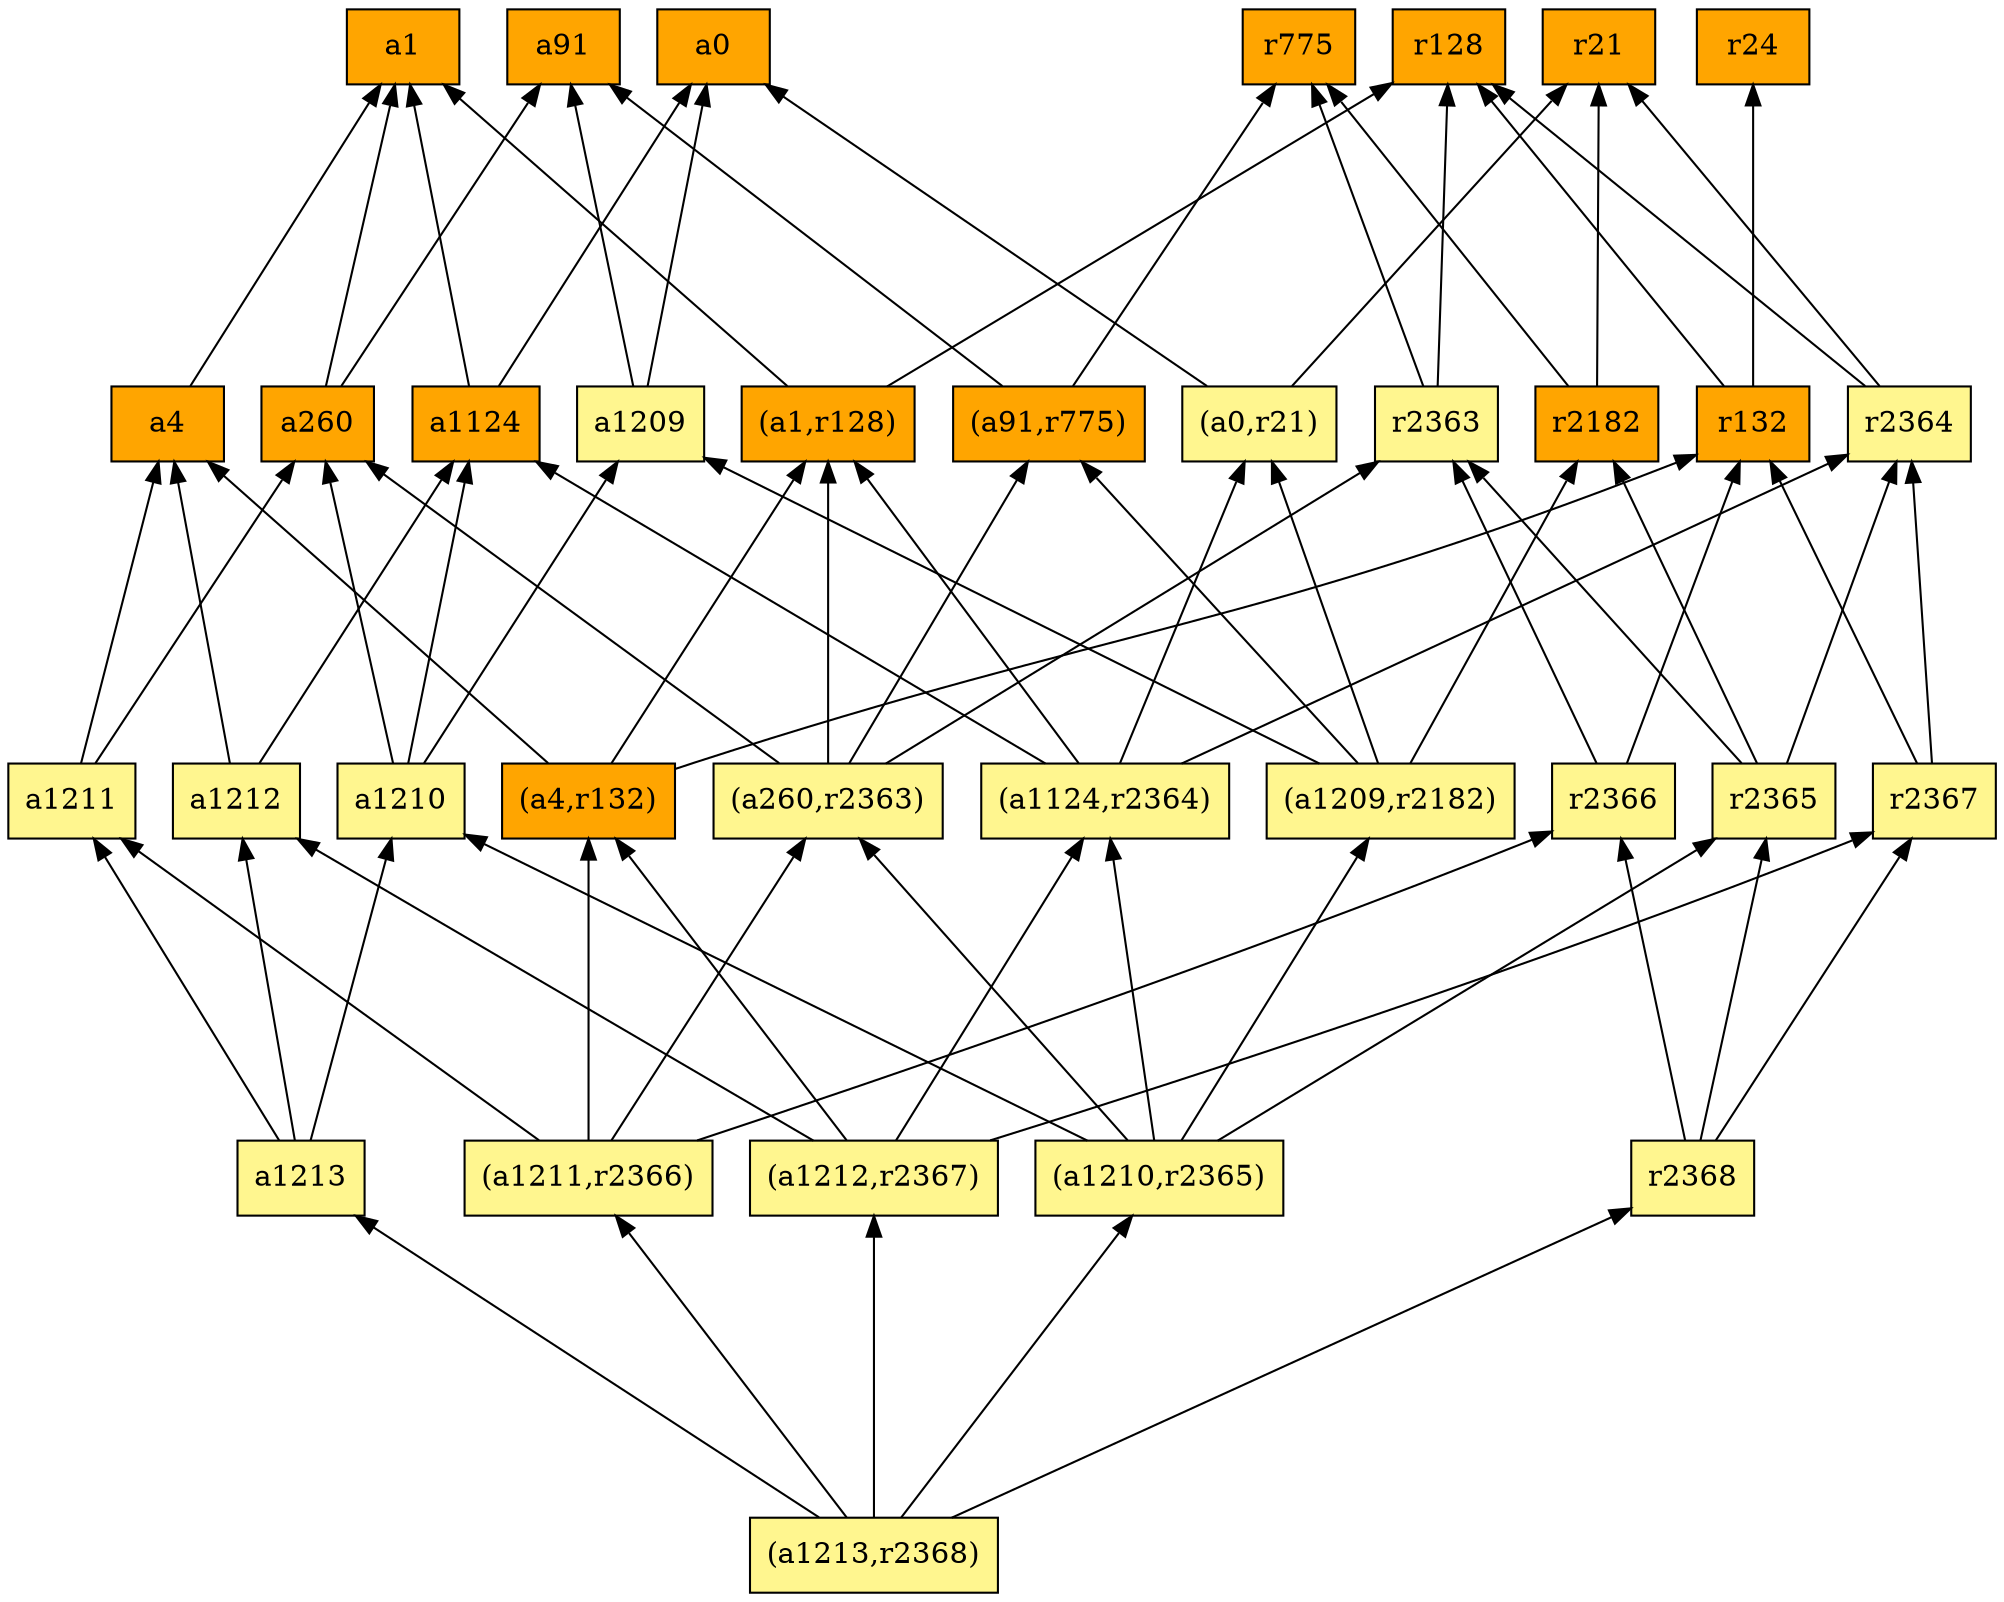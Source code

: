 digraph G {
rankdir=BT;ranksep="2.0";
"(a1213,r2368)" [shape=record,fillcolor=khaki1,style=filled,label="{(a1213,r2368)}"];
"(a1211,r2366)" [shape=record,fillcolor=khaki1,style=filled,label="{(a1211,r2366)}"];
"r2363" [shape=record,fillcolor=khaki1,style=filled,label="{r2363}"];
"r132" [shape=record,fillcolor=orange,style=filled,label="{r132}"];
"(a1,r128)" [shape=record,fillcolor=orange,style=filled,label="{(a1,r128)}"];
"a260" [shape=record,fillcolor=orange,style=filled,label="{a260}"];
"a1211" [shape=record,fillcolor=khaki1,style=filled,label="{a1211}"];
"r2367" [shape=record,fillcolor=khaki1,style=filled,label="{r2367}"];
"a91" [shape=record,fillcolor=orange,style=filled,label="{a91}"];
"(a1209,r2182)" [shape=record,fillcolor=khaki1,style=filled,label="{(a1209,r2182)}"];
"r2365" [shape=record,fillcolor=khaki1,style=filled,label="{r2365}"];
"(a260,r2363)" [shape=record,fillcolor=khaki1,style=filled,label="{(a260,r2363)}"];
"a4" [shape=record,fillcolor=orange,style=filled,label="{a4}"];
"r24" [shape=record,fillcolor=orange,style=filled,label="{r24}"];
"r21" [shape=record,fillcolor=orange,style=filled,label="{r21}"];
"r2368" [shape=record,fillcolor=khaki1,style=filled,label="{r2368}"];
"(a1124,r2364)" [shape=record,fillcolor=khaki1,style=filled,label="{(a1124,r2364)}"];
"a1124" [shape=record,fillcolor=orange,style=filled,label="{a1124}"];
"r2182" [shape=record,fillcolor=orange,style=filled,label="{r2182}"];
"a1212" [shape=record,fillcolor=khaki1,style=filled,label="{a1212}"];
"(a1210,r2365)" [shape=record,fillcolor=khaki1,style=filled,label="{(a1210,r2365)}"];
"(a0,r21)" [shape=record,fillcolor=khaki1,style=filled,label="{(a0,r21)}"];
"a1210" [shape=record,fillcolor=khaki1,style=filled,label="{a1210}"];
"r128" [shape=record,fillcolor=orange,style=filled,label="{r128}"];
"(a1212,r2367)" [shape=record,fillcolor=khaki1,style=filled,label="{(a1212,r2367)}"];
"a1209" [shape=record,fillcolor=khaki1,style=filled,label="{a1209}"];
"a1" [shape=record,fillcolor=orange,style=filled,label="{a1}"];
"(a4,r132)" [shape=record,fillcolor=orange,style=filled,label="{(a4,r132)}"];
"r2366" [shape=record,fillcolor=khaki1,style=filled,label="{r2366}"];
"r2364" [shape=record,fillcolor=khaki1,style=filled,label="{r2364}"];
"r775" [shape=record,fillcolor=orange,style=filled,label="{r775}"];
"(a91,r775)" [shape=record,fillcolor=orange,style=filled,label="{(a91,r775)}"];
"a0" [shape=record,fillcolor=orange,style=filled,label="{a0}"];
"a1213" [shape=record,fillcolor=khaki1,style=filled,label="{a1213}"];
"(a1213,r2368)" -> "(a1211,r2366)"
"(a1213,r2368)" -> "(a1210,r2365)"
"(a1213,r2368)" -> "r2368"
"(a1213,r2368)" -> "a1213"
"(a1213,r2368)" -> "(a1212,r2367)"
"(a1211,r2366)" -> "(a4,r132)"
"(a1211,r2366)" -> "r2366"
"(a1211,r2366)" -> "(a260,r2363)"
"(a1211,r2366)" -> "a1211"
"r2363" -> "r128"
"r2363" -> "r775"
"r132" -> "r128"
"r132" -> "r24"
"(a1,r128)" -> "r128"
"(a1,r128)" -> "a1"
"a260" -> "a1"
"a260" -> "a91"
"a1211" -> "a260"
"a1211" -> "a4"
"r2367" -> "r2364"
"r2367" -> "r132"
"(a1209,r2182)" -> "a1209"
"(a1209,r2182)" -> "(a0,r21)"
"(a1209,r2182)" -> "r2182"
"(a1209,r2182)" -> "(a91,r775)"
"r2365" -> "r2182"
"r2365" -> "r2364"
"r2365" -> "r2363"
"(a260,r2363)" -> "a260"
"(a260,r2363)" -> "r2363"
"(a260,r2363)" -> "(a91,r775)"
"(a260,r2363)" -> "(a1,r128)"
"a4" -> "a1"
"r2368" -> "r2365"
"r2368" -> "r2366"
"r2368" -> "r2367"
"(a1124,r2364)" -> "a1124"
"(a1124,r2364)" -> "(a0,r21)"
"(a1124,r2364)" -> "(a1,r128)"
"(a1124,r2364)" -> "r2364"
"a1124" -> "a1"
"a1124" -> "a0"
"r2182" -> "r775"
"r2182" -> "r21"
"a1212" -> "a1124"
"a1212" -> "a4"
"(a1210,r2365)" -> "(a1209,r2182)"
"(a1210,r2365)" -> "r2365"
"(a1210,r2365)" -> "(a260,r2363)"
"(a1210,r2365)" -> "a1210"
"(a1210,r2365)" -> "(a1124,r2364)"
"(a0,r21)" -> "a0"
"(a0,r21)" -> "r21"
"a1210" -> "a1209"
"a1210" -> "a1124"
"a1210" -> "a260"
"(a1212,r2367)" -> "a1212"
"(a1212,r2367)" -> "(a4,r132)"
"(a1212,r2367)" -> "r2367"
"(a1212,r2367)" -> "(a1124,r2364)"
"a1209" -> "a91"
"a1209" -> "a0"
"(a4,r132)" -> "a4"
"(a4,r132)" -> "r132"
"(a4,r132)" -> "(a1,r128)"
"r2366" -> "r2363"
"r2366" -> "r132"
"r2364" -> "r128"
"r2364" -> "r21"
"(a91,r775)" -> "r775"
"(a91,r775)" -> "a91"
"a1213" -> "a1212"
"a1213" -> "a1210"
"a1213" -> "a1211"
}